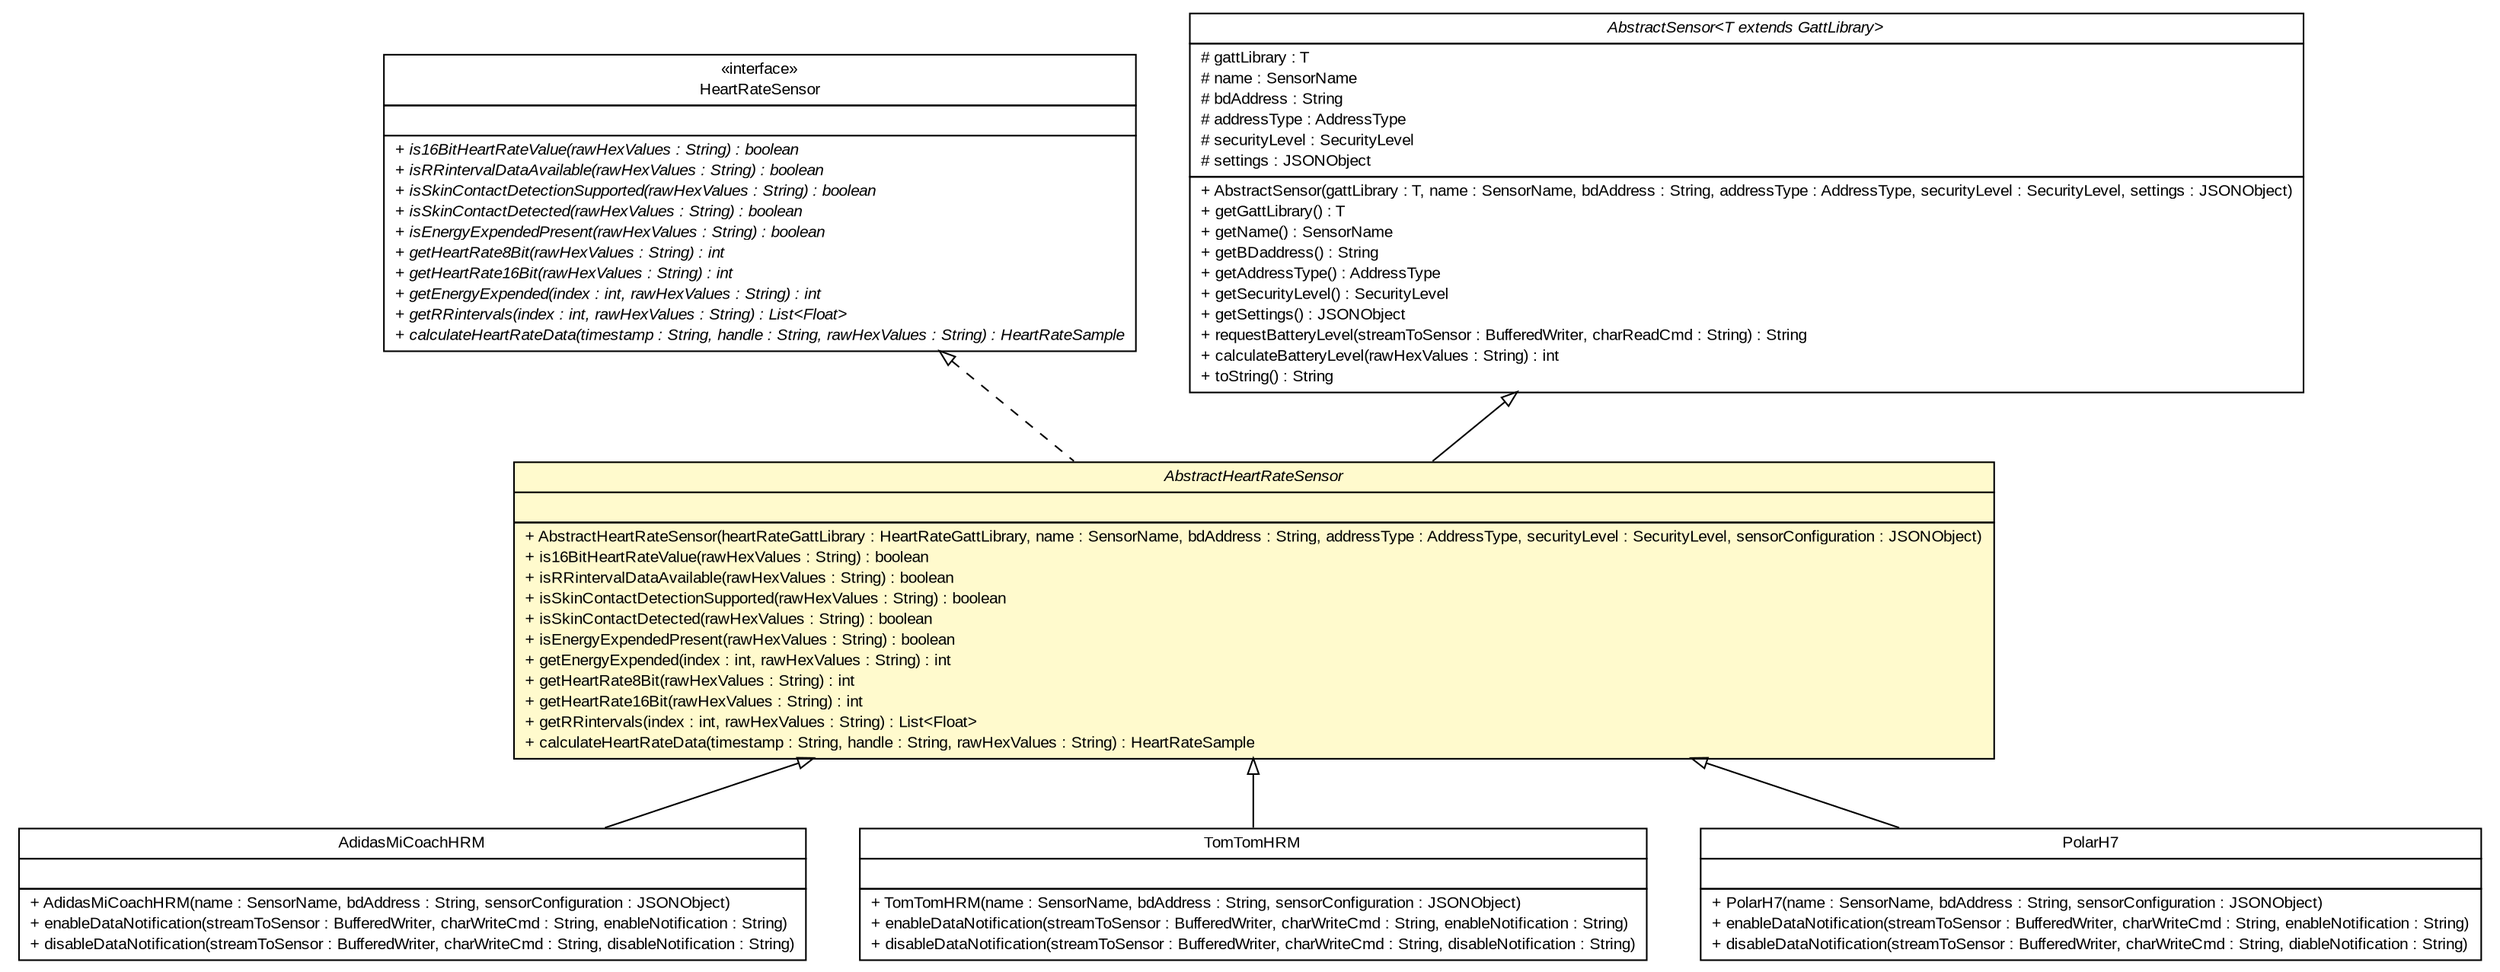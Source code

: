#!/usr/local/bin/dot
#
# Class diagram 
# Generated by UMLGraph version R5_6 (http://www.umlgraph.org/)
#

digraph G {
	edge [fontname="arial",fontsize=10,labelfontname="arial",labelfontsize=10];
	node [fontname="arial",fontsize=10,shape=plaintext];
	nodesep=0.25;
	ranksep=0.5;
	// de.fhg.fit.biomos.sensorplatform.sensor.AdidasMiCoachHRM
	c935 [label=<<table title="de.fhg.fit.biomos.sensorplatform.sensor.AdidasMiCoachHRM" border="0" cellborder="1" cellspacing="0" cellpadding="2" port="p" href="./AdidasMiCoachHRM.html">
		<tr><td><table border="0" cellspacing="0" cellpadding="1">
<tr><td align="center" balign="center"> AdidasMiCoachHRM </td></tr>
		</table></td></tr>
		<tr><td><table border="0" cellspacing="0" cellpadding="1">
<tr><td align="left" balign="left">  </td></tr>
		</table></td></tr>
		<tr><td><table border="0" cellspacing="0" cellpadding="1">
<tr><td align="left" balign="left"> + AdidasMiCoachHRM(name : SensorName, bdAddress : String, sensorConfiguration : JSONObject) </td></tr>
<tr><td align="left" balign="left"> + enableDataNotification(streamToSensor : BufferedWriter, charWriteCmd : String, enableNotification : String) </td></tr>
<tr><td align="left" balign="left"> + disableDataNotification(streamToSensor : BufferedWriter, charWriteCmd : String, disableNotification : String) </td></tr>
		</table></td></tr>
		</table>>, URL="./AdidasMiCoachHRM.html", fontname="arial", fontcolor="black", fontsize=10.0];
	// de.fhg.fit.biomos.sensorplatform.sensor.TomTomHRM
	c937 [label=<<table title="de.fhg.fit.biomos.sensorplatform.sensor.TomTomHRM" border="0" cellborder="1" cellspacing="0" cellpadding="2" port="p" href="./TomTomHRM.html">
		<tr><td><table border="0" cellspacing="0" cellpadding="1">
<tr><td align="center" balign="center"> TomTomHRM </td></tr>
		</table></td></tr>
		<tr><td><table border="0" cellspacing="0" cellpadding="1">
<tr><td align="left" balign="left">  </td></tr>
		</table></td></tr>
		<tr><td><table border="0" cellspacing="0" cellpadding="1">
<tr><td align="left" balign="left"> + TomTomHRM(name : SensorName, bdAddress : String, sensorConfiguration : JSONObject) </td></tr>
<tr><td align="left" balign="left"> + enableDataNotification(streamToSensor : BufferedWriter, charWriteCmd : String, enableNotification : String) </td></tr>
<tr><td align="left" balign="left"> + disableDataNotification(streamToSensor : BufferedWriter, charWriteCmd : String, disableNotification : String) </td></tr>
		</table></td></tr>
		</table>>, URL="./TomTomHRM.html", fontname="arial", fontcolor="black", fontsize=10.0];
	// de.fhg.fit.biomos.sensorplatform.sensor.PolarH7
	c939 [label=<<table title="de.fhg.fit.biomos.sensorplatform.sensor.PolarH7" border="0" cellborder="1" cellspacing="0" cellpadding="2" port="p" href="./PolarH7.html">
		<tr><td><table border="0" cellspacing="0" cellpadding="1">
<tr><td align="center" balign="center"> PolarH7 </td></tr>
		</table></td></tr>
		<tr><td><table border="0" cellspacing="0" cellpadding="1">
<tr><td align="left" balign="left">  </td></tr>
		</table></td></tr>
		<tr><td><table border="0" cellspacing="0" cellpadding="1">
<tr><td align="left" balign="left"> + PolarH7(name : SensorName, bdAddress : String, sensorConfiguration : JSONObject) </td></tr>
<tr><td align="left" balign="left"> + enableDataNotification(streamToSensor : BufferedWriter, charWriteCmd : String, enableNotification : String) </td></tr>
<tr><td align="left" balign="left"> + disableDataNotification(streamToSensor : BufferedWriter, charWriteCmd : String, diableNotification : String) </td></tr>
		</table></td></tr>
		</table>>, URL="./PolarH7.html", fontname="arial", fontcolor="black", fontsize=10.0];
	// de.fhg.fit.biomos.sensorplatform.sensor.HeartRateSensor
	c946 [label=<<table title="de.fhg.fit.biomos.sensorplatform.sensor.HeartRateSensor" border="0" cellborder="1" cellspacing="0" cellpadding="2" port="p" href="./HeartRateSensor.html">
		<tr><td><table border="0" cellspacing="0" cellpadding="1">
<tr><td align="center" balign="center"> &#171;interface&#187; </td></tr>
<tr><td align="center" balign="center"> HeartRateSensor </td></tr>
		</table></td></tr>
		<tr><td><table border="0" cellspacing="0" cellpadding="1">
<tr><td align="left" balign="left">  </td></tr>
		</table></td></tr>
		<tr><td><table border="0" cellspacing="0" cellpadding="1">
<tr><td align="left" balign="left"><font face="arial italic" point-size="10.0"> + is16BitHeartRateValue(rawHexValues : String) : boolean </font></td></tr>
<tr><td align="left" balign="left"><font face="arial italic" point-size="10.0"> + isRRintervalDataAvailable(rawHexValues : String) : boolean </font></td></tr>
<tr><td align="left" balign="left"><font face="arial italic" point-size="10.0"> + isSkinContactDetectionSupported(rawHexValues : String) : boolean </font></td></tr>
<tr><td align="left" balign="left"><font face="arial italic" point-size="10.0"> + isSkinContactDetected(rawHexValues : String) : boolean </font></td></tr>
<tr><td align="left" balign="left"><font face="arial italic" point-size="10.0"> + isEnergyExpendedPresent(rawHexValues : String) : boolean </font></td></tr>
<tr><td align="left" balign="left"><font face="arial italic" point-size="10.0"> + getHeartRate8Bit(rawHexValues : String) : int </font></td></tr>
<tr><td align="left" balign="left"><font face="arial italic" point-size="10.0"> + getHeartRate16Bit(rawHexValues : String) : int </font></td></tr>
<tr><td align="left" balign="left"><font face="arial italic" point-size="10.0"> + getEnergyExpended(index : int, rawHexValues : String) : int </font></td></tr>
<tr><td align="left" balign="left"><font face="arial italic" point-size="10.0"> + getRRintervals(index : int, rawHexValues : String) : List&lt;Float&gt; </font></td></tr>
<tr><td align="left" balign="left"><font face="arial italic" point-size="10.0"> + calculateHeartRateData(timestamp : String, handle : String, rawHexValues : String) : HeartRateSample </font></td></tr>
		</table></td></tr>
		</table>>, URL="./HeartRateSensor.html", fontname="arial", fontcolor="black", fontsize=10.0];
	// de.fhg.fit.biomos.sensorplatform.sensor.AbstractSensor<T extends de.fhg.fit.biomos.sensorplatform.gatt.GattLibrary>
	c947 [label=<<table title="de.fhg.fit.biomos.sensorplatform.sensor.AbstractSensor" border="0" cellborder="1" cellspacing="0" cellpadding="2" port="p" href="./AbstractSensor.html">
		<tr><td><table border="0" cellspacing="0" cellpadding="1">
<tr><td align="center" balign="center"><font face="arial italic"> AbstractSensor&lt;T extends GattLibrary&gt; </font></td></tr>
		</table></td></tr>
		<tr><td><table border="0" cellspacing="0" cellpadding="1">
<tr><td align="left" balign="left"> # gattLibrary : T </td></tr>
<tr><td align="left" balign="left"> # name : SensorName </td></tr>
<tr><td align="left" balign="left"> # bdAddress : String </td></tr>
<tr><td align="left" balign="left"> # addressType : AddressType </td></tr>
<tr><td align="left" balign="left"> # securityLevel : SecurityLevel </td></tr>
<tr><td align="left" balign="left"> # settings : JSONObject </td></tr>
		</table></td></tr>
		<tr><td><table border="0" cellspacing="0" cellpadding="1">
<tr><td align="left" balign="left"> + AbstractSensor(gattLibrary : T, name : SensorName, bdAddress : String, addressType : AddressType, securityLevel : SecurityLevel, settings : JSONObject) </td></tr>
<tr><td align="left" balign="left"> + getGattLibrary() : T </td></tr>
<tr><td align="left" balign="left"> + getName() : SensorName </td></tr>
<tr><td align="left" balign="left"> + getBDaddress() : String </td></tr>
<tr><td align="left" balign="left"> + getAddressType() : AddressType </td></tr>
<tr><td align="left" balign="left"> + getSecurityLevel() : SecurityLevel </td></tr>
<tr><td align="left" balign="left"> + getSettings() : JSONObject </td></tr>
<tr><td align="left" balign="left"> + requestBatteryLevel(streamToSensor : BufferedWriter, charReadCmd : String) : String </td></tr>
<tr><td align="left" balign="left"> + calculateBatteryLevel(rawHexValues : String) : int </td></tr>
<tr><td align="left" balign="left"> + toString() : String </td></tr>
		</table></td></tr>
		</table>>, URL="./AbstractSensor.html", fontname="arial", fontcolor="black", fontsize=10.0];
	// de.fhg.fit.biomos.sensorplatform.sensor.AbstractHeartRateSensor
	c949 [label=<<table title="de.fhg.fit.biomos.sensorplatform.sensor.AbstractHeartRateSensor" border="0" cellborder="1" cellspacing="0" cellpadding="2" port="p" bgcolor="lemonChiffon" href="./AbstractHeartRateSensor.html">
		<tr><td><table border="0" cellspacing="0" cellpadding="1">
<tr><td align="center" balign="center"><font face="arial italic"> AbstractHeartRateSensor </font></td></tr>
		</table></td></tr>
		<tr><td><table border="0" cellspacing="0" cellpadding="1">
<tr><td align="left" balign="left">  </td></tr>
		</table></td></tr>
		<tr><td><table border="0" cellspacing="0" cellpadding="1">
<tr><td align="left" balign="left"> + AbstractHeartRateSensor(heartRateGattLibrary : HeartRateGattLibrary, name : SensorName, bdAddress : String, addressType : AddressType, securityLevel : SecurityLevel, sensorConfiguration : JSONObject) </td></tr>
<tr><td align="left" balign="left"> + is16BitHeartRateValue(rawHexValues : String) : boolean </td></tr>
<tr><td align="left" balign="left"> + isRRintervalDataAvailable(rawHexValues : String) : boolean </td></tr>
<tr><td align="left" balign="left"> + isSkinContactDetectionSupported(rawHexValues : String) : boolean </td></tr>
<tr><td align="left" balign="left"> + isSkinContactDetected(rawHexValues : String) : boolean </td></tr>
<tr><td align="left" balign="left"> + isEnergyExpendedPresent(rawHexValues : String) : boolean </td></tr>
<tr><td align="left" balign="left"> + getEnergyExpended(index : int, rawHexValues : String) : int </td></tr>
<tr><td align="left" balign="left"> + getHeartRate8Bit(rawHexValues : String) : int </td></tr>
<tr><td align="left" balign="left"> + getHeartRate16Bit(rawHexValues : String) : int </td></tr>
<tr><td align="left" balign="left"> + getRRintervals(index : int, rawHexValues : String) : List&lt;Float&gt; </td></tr>
<tr><td align="left" balign="left"> + calculateHeartRateData(timestamp : String, handle : String, rawHexValues : String) : HeartRateSample </td></tr>
		</table></td></tr>
		</table>>, URL="./AbstractHeartRateSensor.html", fontname="arial", fontcolor="black", fontsize=10.0];
	//de.fhg.fit.biomos.sensorplatform.sensor.AdidasMiCoachHRM extends de.fhg.fit.biomos.sensorplatform.sensor.AbstractHeartRateSensor
	c949:p -> c935:p [dir=back,arrowtail=empty];
	//de.fhg.fit.biomos.sensorplatform.sensor.TomTomHRM extends de.fhg.fit.biomos.sensorplatform.sensor.AbstractHeartRateSensor
	c949:p -> c937:p [dir=back,arrowtail=empty];
	//de.fhg.fit.biomos.sensorplatform.sensor.PolarH7 extends de.fhg.fit.biomos.sensorplatform.sensor.AbstractHeartRateSensor
	c949:p -> c939:p [dir=back,arrowtail=empty];
	//de.fhg.fit.biomos.sensorplatform.sensor.AbstractHeartRateSensor extends de.fhg.fit.biomos.sensorplatform.sensor.AbstractSensor<de.fhg.fit.biomos.sensorplatform.gatt.HeartRateGattLibrary>
	c947:p -> c949:p [dir=back,arrowtail=empty];
	//de.fhg.fit.biomos.sensorplatform.sensor.AbstractHeartRateSensor implements de.fhg.fit.biomos.sensorplatform.sensor.HeartRateSensor
	c946:p -> c949:p [dir=back,arrowtail=empty,style=dashed];
}

